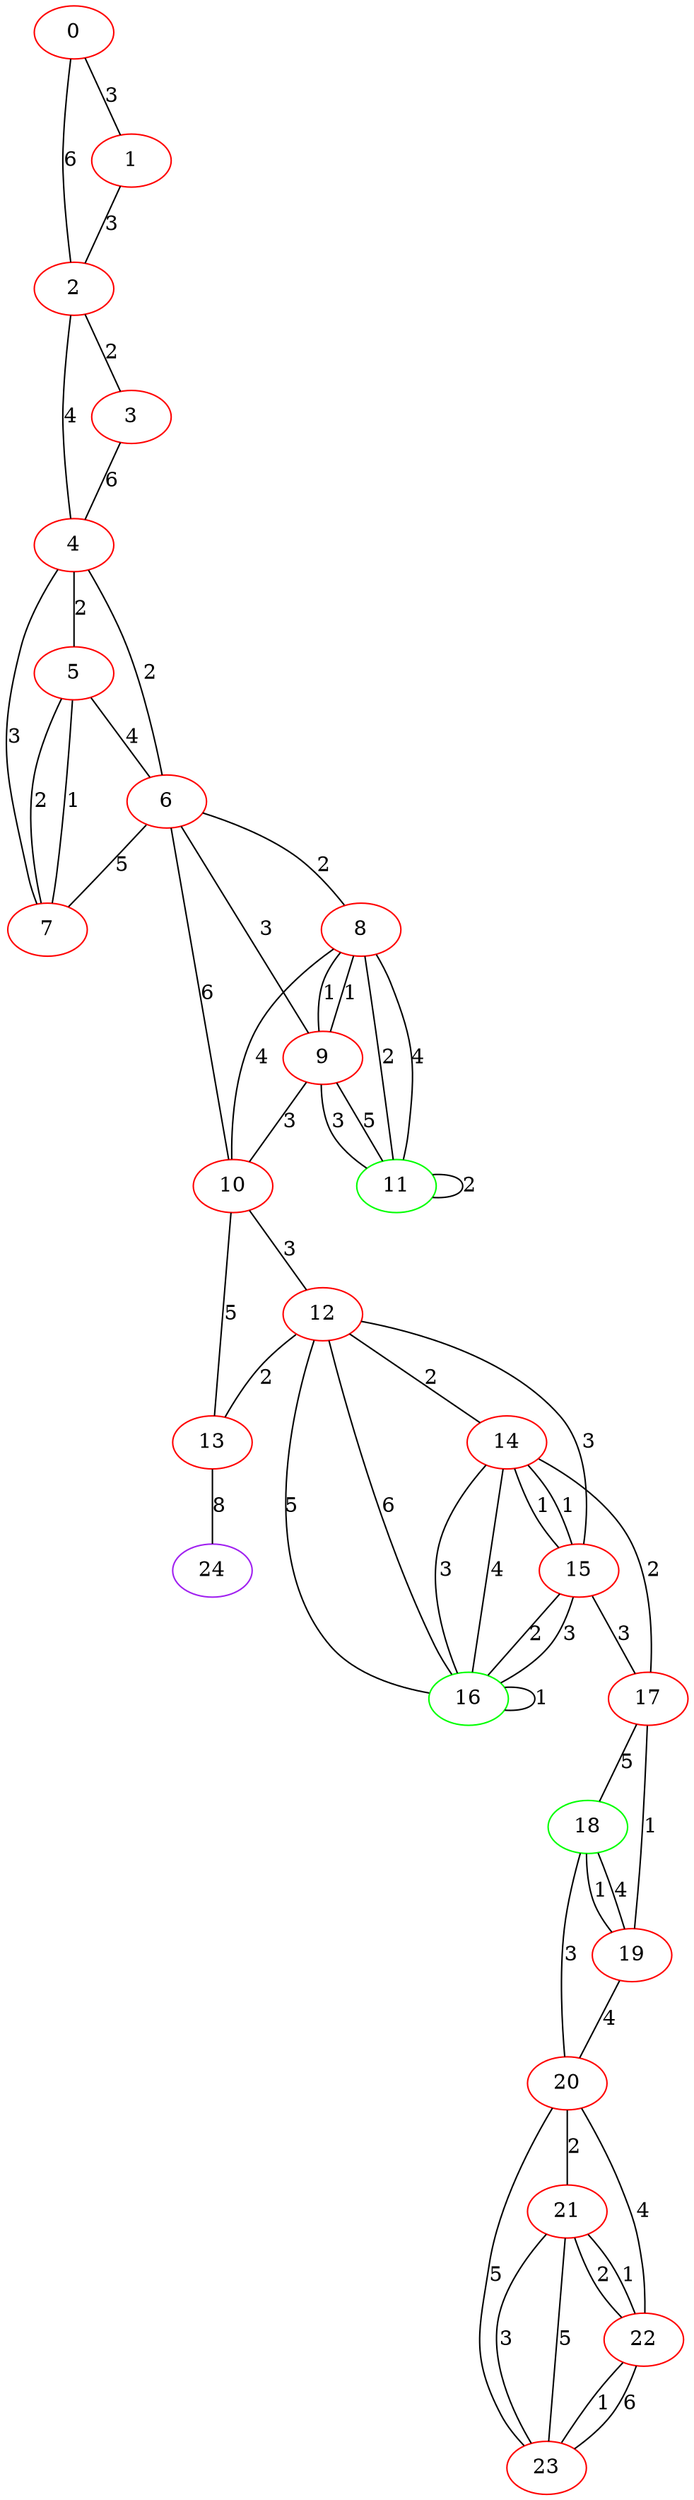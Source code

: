 graph "" {
0 [color=red, weight=1];
1 [color=red, weight=1];
2 [color=red, weight=1];
3 [color=red, weight=1];
4 [color=red, weight=1];
5 [color=red, weight=1];
6 [color=red, weight=1];
7 [color=red, weight=1];
8 [color=red, weight=1];
9 [color=red, weight=1];
10 [color=red, weight=1];
11 [color=green, weight=2];
12 [color=red, weight=1];
13 [color=red, weight=1];
14 [color=red, weight=1];
15 [color=red, weight=1];
16 [color=green, weight=2];
17 [color=red, weight=1];
18 [color=green, weight=2];
19 [color=red, weight=1];
20 [color=red, weight=1];
21 [color=red, weight=1];
22 [color=red, weight=1];
23 [color=red, weight=1];
24 [color=purple, weight=4];
0 -- 1  [key=0, label=3];
0 -- 2  [key=0, label=6];
1 -- 2  [key=0, label=3];
2 -- 3  [key=0, label=2];
2 -- 4  [key=0, label=4];
3 -- 4  [key=0, label=6];
4 -- 5  [key=0, label=2];
4 -- 6  [key=0, label=2];
4 -- 7  [key=0, label=3];
5 -- 6  [key=0, label=4];
5 -- 7  [key=0, label=2];
5 -- 7  [key=1, label=1];
6 -- 7  [key=0, label=5];
6 -- 8  [key=0, label=2];
6 -- 9  [key=0, label=3];
6 -- 10  [key=0, label=6];
8 -- 9  [key=0, label=1];
8 -- 9  [key=1, label=1];
8 -- 10  [key=0, label=4];
8 -- 11  [key=0, label=2];
8 -- 11  [key=1, label=4];
9 -- 10  [key=0, label=3];
9 -- 11  [key=0, label=3];
9 -- 11  [key=1, label=5];
10 -- 12  [key=0, label=3];
10 -- 13  [key=0, label=5];
11 -- 11  [key=0, label=2];
12 -- 16  [key=0, label=5];
12 -- 16  [key=1, label=6];
12 -- 13  [key=0, label=2];
12 -- 14  [key=0, label=2];
12 -- 15  [key=0, label=3];
13 -- 24  [key=0, label=8];
14 -- 16  [key=0, label=3];
14 -- 16  [key=1, label=4];
14 -- 17  [key=0, label=2];
14 -- 15  [key=0, label=1];
14 -- 15  [key=1, label=1];
15 -- 16  [key=0, label=2];
15 -- 16  [key=1, label=3];
15 -- 17  [key=0, label=3];
16 -- 16  [key=0, label=1];
17 -- 18  [key=0, label=5];
17 -- 19  [key=0, label=1];
18 -- 19  [key=0, label=1];
18 -- 19  [key=1, label=4];
18 -- 20  [key=0, label=3];
19 -- 20  [key=0, label=4];
20 -- 21  [key=0, label=2];
20 -- 22  [key=0, label=4];
20 -- 23  [key=0, label=5];
21 -- 22  [key=0, label=2];
21 -- 22  [key=1, label=1];
21 -- 23  [key=0, label=3];
21 -- 23  [key=1, label=5];
22 -- 23  [key=0, label=1];
22 -- 23  [key=1, label=6];
}
